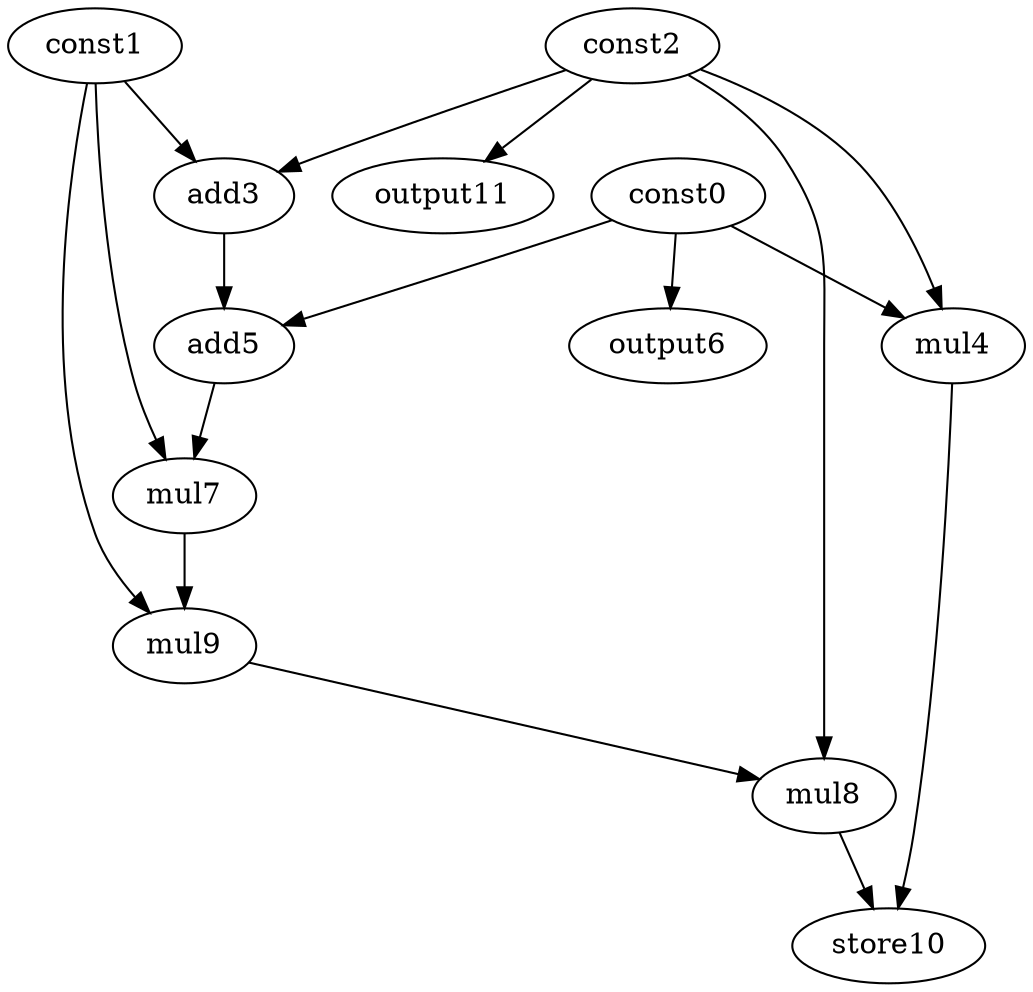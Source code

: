 digraph G { 
const0[opcode=const]; 
const1[opcode=const]; 
const2[opcode=const]; 
add3[opcode=add]; 
mul4[opcode=mul]; 
add5[opcode=add]; 
output6[opcode=output]; 
mul7[opcode=mul]; 
mul8[opcode=mul]; 
mul9[opcode=mul]; 
store10[opcode=store]; 
output11[opcode=output]; 
const1->add3[operand=0];
const2->add3[operand=1];
const0->mul4[operand=0];
const2->mul4[operand=1];
const0->output6[operand=0];
const2->output11[operand=0];
const0->add5[operand=0];
add3->add5[operand=1];
const1->mul7[operand=0];
add5->mul7[operand=1];
mul7->mul9[operand=0];
const1->mul9[operand=1];
mul9->mul8[operand=0];
const2->mul8[operand=1];
mul8->store10[operand=0];
mul4->store10[operand=1];
}
